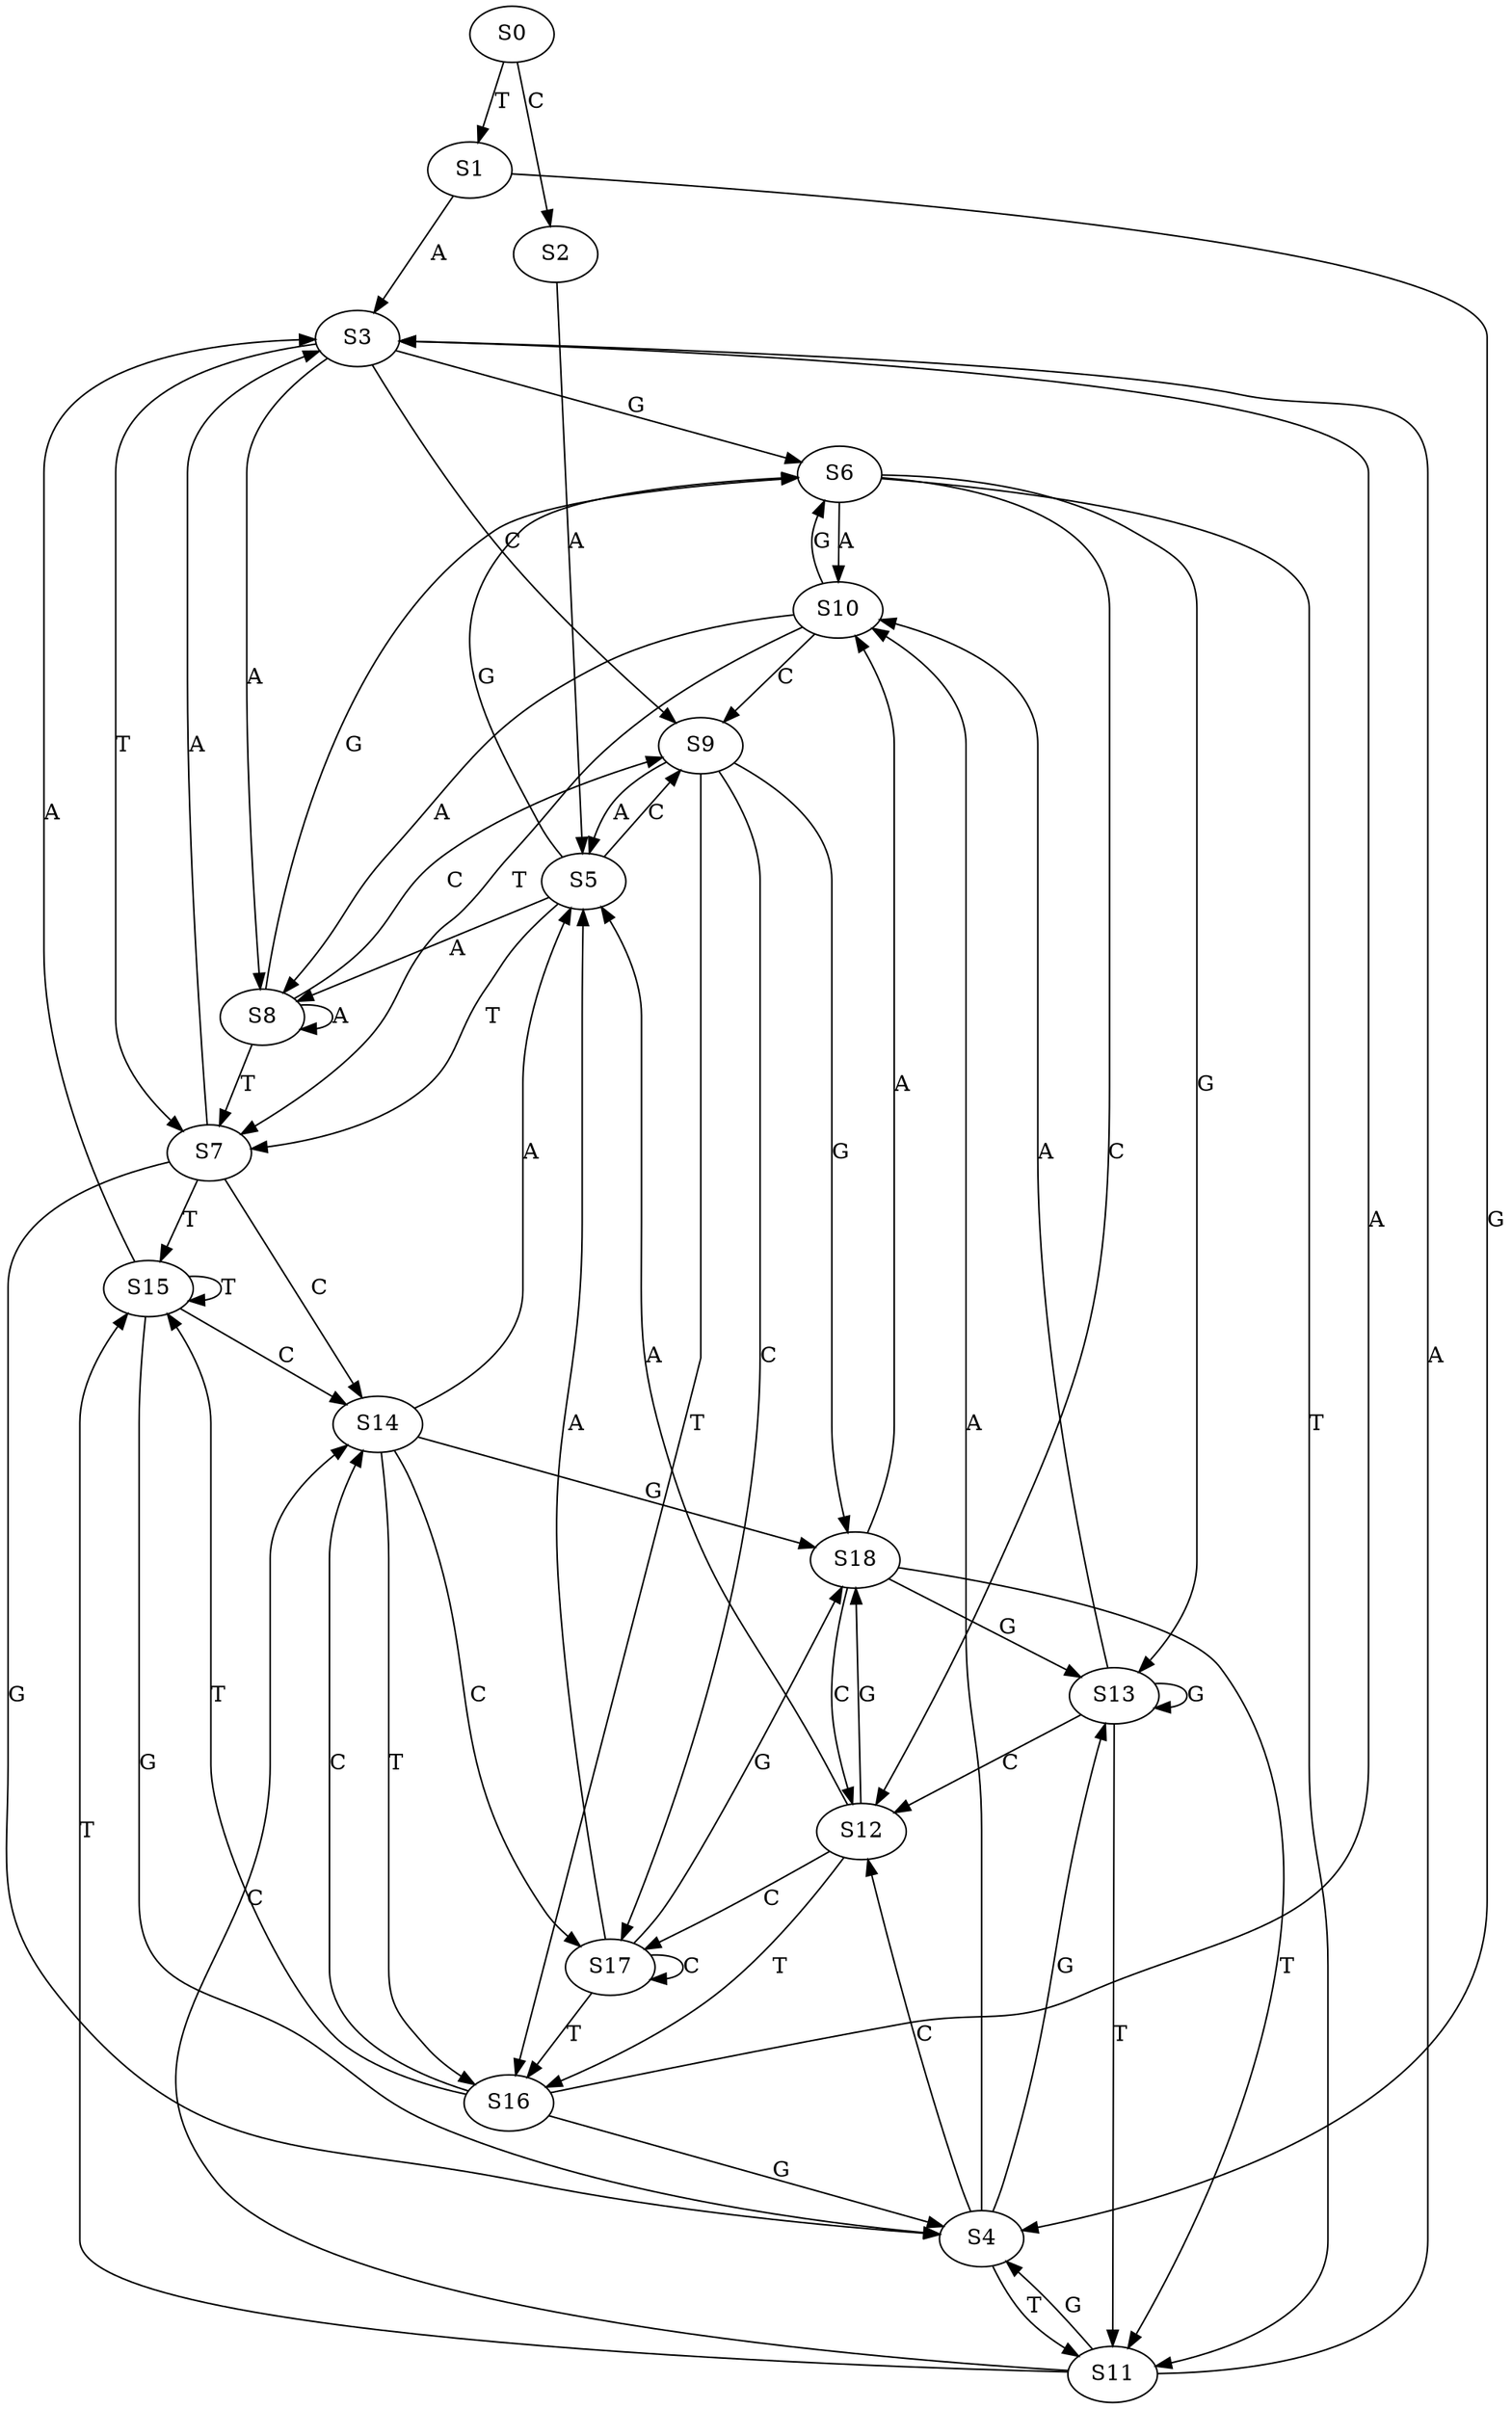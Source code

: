 strict digraph  {
	S0 -> S1 [ label = T ];
	S0 -> S2 [ label = C ];
	S1 -> S3 [ label = A ];
	S1 -> S4 [ label = G ];
	S2 -> S5 [ label = A ];
	S3 -> S6 [ label = G ];
	S3 -> S7 [ label = T ];
	S3 -> S8 [ label = A ];
	S3 -> S9 [ label = C ];
	S4 -> S10 [ label = A ];
	S4 -> S11 [ label = T ];
	S4 -> S12 [ label = C ];
	S4 -> S13 [ label = G ];
	S5 -> S6 [ label = G ];
	S5 -> S7 [ label = T ];
	S5 -> S9 [ label = C ];
	S5 -> S8 [ label = A ];
	S6 -> S11 [ label = T ];
	S6 -> S13 [ label = G ];
	S6 -> S10 [ label = A ];
	S6 -> S12 [ label = C ];
	S7 -> S3 [ label = A ];
	S7 -> S14 [ label = C ];
	S7 -> S15 [ label = T ];
	S7 -> S4 [ label = G ];
	S8 -> S7 [ label = T ];
	S8 -> S9 [ label = C ];
	S8 -> S6 [ label = G ];
	S8 -> S8 [ label = A ];
	S9 -> S5 [ label = A ];
	S9 -> S16 [ label = T ];
	S9 -> S17 [ label = C ];
	S9 -> S18 [ label = G ];
	S10 -> S6 [ label = G ];
	S10 -> S8 [ label = A ];
	S10 -> S9 [ label = C ];
	S10 -> S7 [ label = T ];
	S11 -> S3 [ label = A ];
	S11 -> S14 [ label = C ];
	S11 -> S4 [ label = G ];
	S11 -> S15 [ label = T ];
	S12 -> S17 [ label = C ];
	S12 -> S16 [ label = T ];
	S12 -> S18 [ label = G ];
	S12 -> S5 [ label = A ];
	S13 -> S10 [ label = A ];
	S13 -> S11 [ label = T ];
	S13 -> S13 [ label = G ];
	S13 -> S12 [ label = C ];
	S14 -> S16 [ label = T ];
	S14 -> S18 [ label = G ];
	S14 -> S17 [ label = C ];
	S14 -> S5 [ label = A ];
	S15 -> S14 [ label = C ];
	S15 -> S4 [ label = G ];
	S15 -> S3 [ label = A ];
	S15 -> S15 [ label = T ];
	S16 -> S4 [ label = G ];
	S16 -> S14 [ label = C ];
	S16 -> S3 [ label = A ];
	S16 -> S15 [ label = T ];
	S17 -> S18 [ label = G ];
	S17 -> S17 [ label = C ];
	S17 -> S5 [ label = A ];
	S17 -> S16 [ label = T ];
	S18 -> S13 [ label = G ];
	S18 -> S11 [ label = T ];
	S18 -> S10 [ label = A ];
	S18 -> S12 [ label = C ];
}
